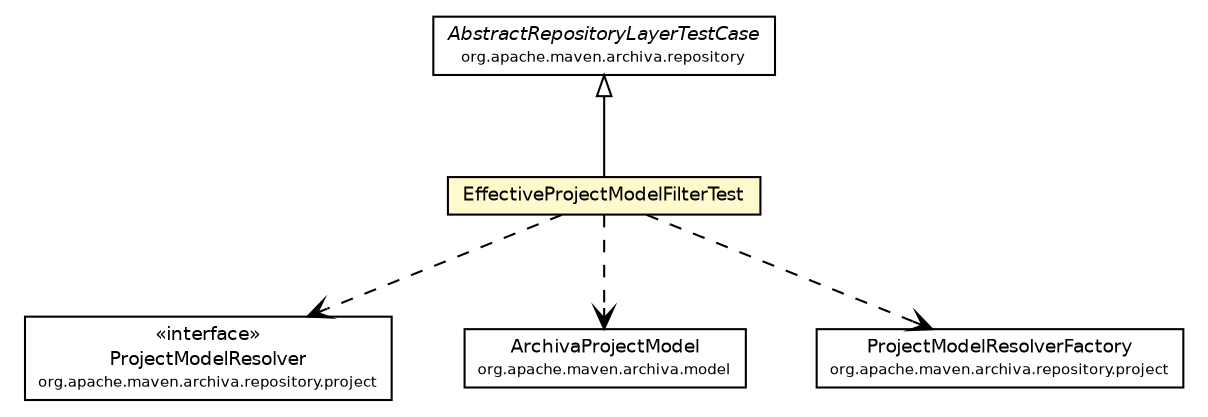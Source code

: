 #!/usr/local/bin/dot
#
# Class diagram 
# Generated by UmlGraph version 4.6 (http://www.spinellis.gr/sw/umlgraph)
#

digraph G {
	edge [fontname="Helvetica",fontsize=10,labelfontname="Helvetica",labelfontsize=10];
	node [fontname="Helvetica",fontsize=10,shape=plaintext];
	// org.apache.maven.archiva.repository.AbstractRepositoryLayerTestCase
	c21162 [label=<<table border="0" cellborder="1" cellspacing="0" cellpadding="2" port="p" href="../../AbstractRepositoryLayerTestCase.html">
		<tr><td><table border="0" cellspacing="0" cellpadding="1">
			<tr><td><font face="Helvetica-Oblique"> AbstractRepositoryLayerTestCase </font></td></tr>
			<tr><td><font point-size="7.0"> org.apache.maven.archiva.repository </font></td></tr>
		</table></td></tr>
		</table>>, fontname="Helvetica", fontcolor="black", fontsize=9.0];
	// org.apache.maven.archiva.repository.project.filters.EffectiveProjectModelFilterTest
	c21178 [label=<<table border="0" cellborder="1" cellspacing="0" cellpadding="2" port="p" bgcolor="lemonChiffon" href="./EffectiveProjectModelFilterTest.html">
		<tr><td><table border="0" cellspacing="0" cellpadding="1">
			<tr><td> EffectiveProjectModelFilterTest </td></tr>
		</table></td></tr>
		</table>>, fontname="Helvetica", fontcolor="black", fontsize=9.0];
	//org.apache.maven.archiva.repository.project.filters.EffectiveProjectModelFilterTest extends org.apache.maven.archiva.repository.AbstractRepositoryLayerTestCase
	c21162:p -> c21178:p [dir=back,arrowtail=empty];
	// org.apache.maven.archiva.repository.project.filters.EffectiveProjectModelFilterTest DEPEND org.apache.maven.archiva.repository.project.ProjectModelResolver
	c21178:p -> c21338:p [taillabel="", label="", headlabel="", fontname="Helvetica", fontcolor="black", fontsize=10.0, color="black", arrowhead=open, style=dashed];
	// org.apache.maven.archiva.repository.project.filters.EffectiveProjectModelFilterTest DEPEND org.apache.maven.archiva.model.ArchivaProjectModel
	c21178:p -> c21339:p [taillabel="", label="", headlabel="", fontname="Helvetica", fontcolor="black", fontsize=10.0, color="black", arrowhead=open, style=dashed];
	// org.apache.maven.archiva.repository.project.filters.EffectiveProjectModelFilterTest DEPEND org.apache.maven.archiva.repository.project.ProjectModelResolverFactory
	c21178:p -> c21340:p [taillabel="", label="", headlabel="", fontname="Helvetica", fontcolor="black", fontsize=10.0, color="black", arrowhead=open, style=dashed];
	// org.apache.maven.archiva.repository.project.ProjectModelResolverFactory
	c21340 [label=<<table border="0" cellborder="1" cellspacing="0" cellpadding="2" port="p" href="http://java.sun.com/j2se/1.4.2/docs/api/org/apache/maven/archiva/repository/project/ProjectModelResolverFactory.html">
		<tr><td><table border="0" cellspacing="0" cellpadding="1">
			<tr><td> ProjectModelResolverFactory </td></tr>
			<tr><td><font point-size="7.0"> org.apache.maven.archiva.repository.project </font></td></tr>
		</table></td></tr>
		</table>>, fontname="Helvetica", fontcolor="black", fontsize=9.0];
	// org.apache.maven.archiva.model.ArchivaProjectModel
	c21339 [label=<<table border="0" cellborder="1" cellspacing="0" cellpadding="2" port="p" href="http://java.sun.com/j2se/1.4.2/docs/api/org/apache/maven/archiva/model/ArchivaProjectModel.html">
		<tr><td><table border="0" cellspacing="0" cellpadding="1">
			<tr><td> ArchivaProjectModel </td></tr>
			<tr><td><font point-size="7.0"> org.apache.maven.archiva.model </font></td></tr>
		</table></td></tr>
		</table>>, fontname="Helvetica", fontcolor="black", fontsize=9.0];
	// org.apache.maven.archiva.repository.project.ProjectModelResolver
	c21338 [label=<<table border="0" cellborder="1" cellspacing="0" cellpadding="2" port="p" href="http://java.sun.com/j2se/1.4.2/docs/api/org/apache/maven/archiva/repository/project/ProjectModelResolver.html">
		<tr><td><table border="0" cellspacing="0" cellpadding="1">
			<tr><td> &laquo;interface&raquo; </td></tr>
			<tr><td> ProjectModelResolver </td></tr>
			<tr><td><font point-size="7.0"> org.apache.maven.archiva.repository.project </font></td></tr>
		</table></td></tr>
		</table>>, fontname="Helvetica", fontcolor="black", fontsize=9.0];
}

